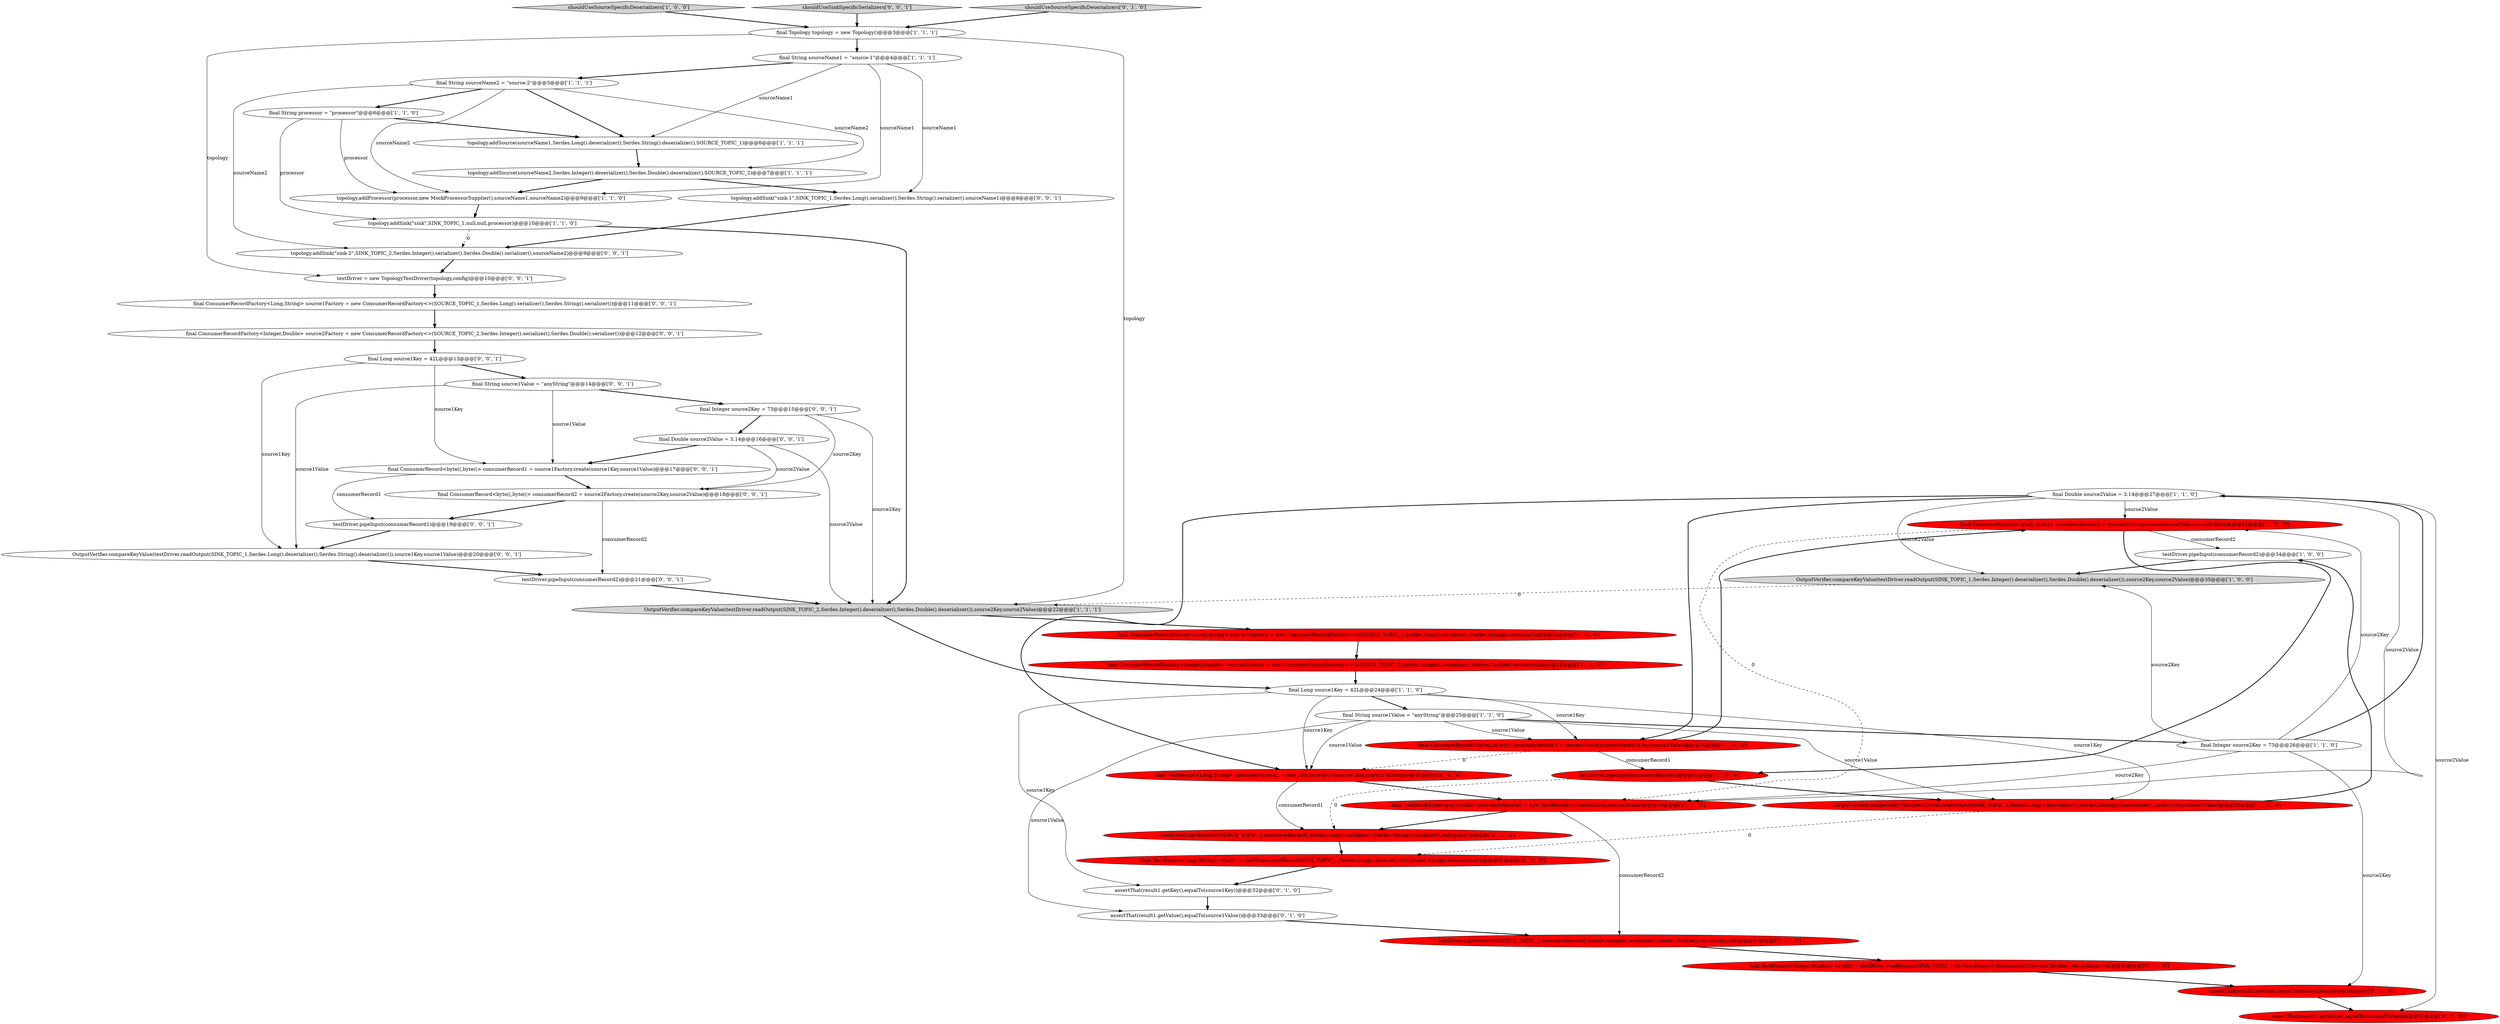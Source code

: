 digraph {
25 [style = filled, label = "assertThat(result1.getValue(),equalTo(source1Value))@@@33@@@['0', '1', '0']", fillcolor = white, shape = ellipse image = "AAA0AAABBB2BBB"];
37 [style = filled, label = "final Long source1Key = 42L@@@13@@@['0', '0', '1']", fillcolor = white, shape = ellipse image = "AAA0AAABBB3BBB"];
1 [style = filled, label = "final String sourceName1 = \"source-1\"@@@4@@@['1', '1', '1']", fillcolor = white, shape = ellipse image = "AAA0AAABBB1BBB"];
0 [style = filled, label = "final ConsumerRecord<byte((,byte((> consumerRecord2 = source2Factory.create(source2Key,source2Value)@@@31@@@['1', '0', '0']", fillcolor = red, shape = ellipse image = "AAA1AAABBB1BBB"];
27 [style = filled, label = "assertThat(result1.getKey(),equalTo(source1Key))@@@32@@@['0', '1', '0']", fillcolor = white, shape = ellipse image = "AAA0AAABBB2BBB"];
36 [style = filled, label = "testDriver.pipeInput(consumerRecord1)@@@19@@@['0', '0', '1']", fillcolor = white, shape = ellipse image = "AAA0AAABBB3BBB"];
38 [style = filled, label = "final Integer source2Key = 73@@@15@@@['0', '0', '1']", fillcolor = white, shape = ellipse image = "AAA0AAABBB3BBB"];
40 [style = filled, label = "final String source1Value = \"anyString\"@@@14@@@['0', '0', '1']", fillcolor = white, shape = ellipse image = "AAA0AAABBB3BBB"];
33 [style = filled, label = "final ConsumerRecordFactory<Long,String> source1Factory = new ConsumerRecordFactory<>(SOURCE_TOPIC_1,Serdes.Long().serializer(),Serdes.String().serializer())@@@11@@@['0', '0', '1']", fillcolor = white, shape = ellipse image = "AAA0AAABBB3BBB"];
12 [style = filled, label = "shouldUseSourceSpecificDeserializers['1', '0', '0']", fillcolor = lightgray, shape = diamond image = "AAA0AAABBB1BBB"];
34 [style = filled, label = "shouldUseSinkSpecificSerializers['0', '0', '1']", fillcolor = lightgray, shape = diamond image = "AAA0AAABBB3BBB"];
23 [style = filled, label = "final TestRecord<Integer,Double> result2 = testDriver.readRecord(SINK_TOPIC_1,Serdes.Integer().deserializer(),Serdes.Double().deserializer())@@@35@@@['0', '1', '0']", fillcolor = red, shape = ellipse image = "AAA1AAABBB2BBB"];
45 [style = filled, label = "OutputVerifier.compareKeyValue(testDriver.readOutput(SINK_TOPIC_1,Serdes.Long().deserializer(),Serdes.String().deserializer()),source1Key,source1Value)@@@20@@@['0', '0', '1']", fillcolor = white, shape = ellipse image = "AAA0AAABBB3BBB"];
10 [style = filled, label = "final Topology topology = new Topology()@@@3@@@['1', '1', '1']", fillcolor = white, shape = ellipse image = "AAA0AAABBB1BBB"];
42 [style = filled, label = "topology.addSink(\"sink-2\",SINK_TOPIC_2,Serdes.Integer().serializer(),Serdes.Double().serializer(),sourceName2)@@@9@@@['0', '0', '1']", fillcolor = white, shape = ellipse image = "AAA0AAABBB3BBB"];
4 [style = filled, label = "final String source1Value = \"anyString\"@@@25@@@['1', '1', '0']", fillcolor = white, shape = ellipse image = "AAA0AAABBB1BBB"];
11 [style = filled, label = "testDriver.pipeInput(consumerRecord2)@@@34@@@['1', '0', '0']", fillcolor = white, shape = ellipse image = "AAA0AAABBB1BBB"];
5 [style = filled, label = "testDriver.pipeInput(consumerRecord1)@@@32@@@['1', '0', '0']", fillcolor = red, shape = ellipse image = "AAA1AAABBB1BBB"];
8 [style = filled, label = "final Long source1Key = 42L@@@24@@@['1', '1', '0']", fillcolor = white, shape = ellipse image = "AAA0AAABBB1BBB"];
13 [style = filled, label = "topology.addSource(sourceName1,Serdes.Long().deserializer(),Serdes.String().deserializer(),SOURCE_TOPIC_1)@@@6@@@['1', '1', '1']", fillcolor = white, shape = ellipse image = "AAA0AAABBB1BBB"];
35 [style = filled, label = "final ConsumerRecordFactory<Integer,Double> source2Factory = new ConsumerRecordFactory<>(SOURCE_TOPIC_2,Serdes.Integer().serializer(),Serdes.Double().serializer())@@@12@@@['0', '0', '1']", fillcolor = white, shape = ellipse image = "AAA0AAABBB3BBB"];
16 [style = filled, label = "final ConsumerRecordFactory<Integer,Double> source2Factory = new ConsumerRecordFactory<>(SOURCE_TOPIC_2,Serdes.Integer().serializer(),Serdes.Double().serializer())@@@25@@@['1', '0', '0']", fillcolor = red, shape = ellipse image = "AAA1AAABBB1BBB"];
24 [style = filled, label = "final TestRecord<Long,String> result1 = testDriver.readRecord(SINK_TOPIC_1,Serdes.Long().deserializer(),Serdes.String().deserializer())@@@31@@@['0', '1', '0']", fillcolor = red, shape = ellipse image = "AAA1AAABBB2BBB"];
31 [style = filled, label = "testDriver.pipeRecord(SOURCE_TOPIC_1,consumerRecord1,Serdes.Long().serializer(),Serdes.String().serializer(),null)@@@30@@@['0', '1', '0']", fillcolor = red, shape = ellipse image = "AAA1AAABBB2BBB"];
28 [style = filled, label = "assertThat(result2.getValue(),equalTo(source2Value))@@@37@@@['0', '1', '0']", fillcolor = red, shape = ellipse image = "AAA1AAABBB2BBB"];
17 [style = filled, label = "OutputVerifier.compareKeyValue(testDriver.readOutput(SINK_TOPIC_1,Serdes.Long().deserializer(),Serdes.String().deserializer()),source1Key,source1Value)@@@33@@@['1', '0', '0']", fillcolor = red, shape = ellipse image = "AAA1AAABBB1BBB"];
41 [style = filled, label = "testDriver.pipeInput(consumerRecord2)@@@21@@@['0', '0', '1']", fillcolor = white, shape = ellipse image = "AAA0AAABBB3BBB"];
22 [style = filled, label = "final TestRecord<Integer,Double> consumerRecord2 = new TestRecord<>(source2Key,source2Value)@@@29@@@['0', '1', '0']", fillcolor = red, shape = ellipse image = "AAA1AAABBB2BBB"];
26 [style = filled, label = "testDriver.pipeRecord(SOURCE_TOPIC_2,consumerRecord2,Serdes.Integer().serializer(),Serdes.Double().serializer(),null)@@@34@@@['0', '1', '0']", fillcolor = red, shape = ellipse image = "AAA1AAABBB2BBB"];
14 [style = filled, label = "OutputVerifier.compareKeyValue(testDriver.readOutput(SINK_TOPIC_1,Serdes.Integer().deserializer(),Serdes.Double().deserializer()),source2Key,source2Value)@@@35@@@['1', '0', '0']", fillcolor = lightgray, shape = ellipse image = "AAA0AAABBB1BBB"];
19 [style = filled, label = "final Integer source2Key = 73@@@26@@@['1', '1', '0']", fillcolor = white, shape = ellipse image = "AAA0AAABBB1BBB"];
20 [style = filled, label = "final ConsumerRecordFactory<Long,String> source1Factory = new ConsumerRecordFactory<>(SOURCE_TOPIC_1,Serdes.Long().serializer(),Serdes.String().serializer())@@@24@@@['1', '0', '0']", fillcolor = red, shape = ellipse image = "AAA1AAABBB1BBB"];
21 [style = filled, label = "final String sourceName2 = \"source-2\"@@@5@@@['1', '1', '1']", fillcolor = white, shape = ellipse image = "AAA0AAABBB1BBB"];
2 [style = filled, label = "topology.addSource(sourceName2,Serdes.Integer().deserializer(),Serdes.Double().deserializer(),SOURCE_TOPIC_2)@@@7@@@['1', '1', '1']", fillcolor = white, shape = ellipse image = "AAA0AAABBB1BBB"];
15 [style = filled, label = "final String processor = \"processor\"@@@6@@@['1', '1', '0']", fillcolor = white, shape = ellipse image = "AAA0AAABBB1BBB"];
18 [style = filled, label = "topology.addProcessor(processor,new MockProcessorSupplier(),sourceName1,sourceName2)@@@9@@@['1', '1', '0']", fillcolor = white, shape = ellipse image = "AAA0AAABBB1BBB"];
32 [style = filled, label = "final TestRecord<Long,String> consumerRecord1 = new TestRecord<>(source1Key,source1Value)@@@28@@@['0', '1', '0']", fillcolor = red, shape = ellipse image = "AAA1AAABBB2BBB"];
3 [style = filled, label = "OutputVerifier.compareKeyValue(testDriver.readOutput(SINK_TOPIC_2,Serdes.Integer().deserializer(),Serdes.Double().deserializer()),source2Key,source2Value)@@@22@@@['1', '1', '1']", fillcolor = lightgray, shape = ellipse image = "AAA0AAABBB1BBB"];
43 [style = filled, label = "final Double source2Value = 3.14@@@16@@@['0', '0', '1']", fillcolor = white, shape = ellipse image = "AAA0AAABBB3BBB"];
46 [style = filled, label = "final ConsumerRecord<byte((,byte((> consumerRecord1 = source1Factory.create(source1Key,source1Value)@@@17@@@['0', '0', '1']", fillcolor = white, shape = ellipse image = "AAA0AAABBB3BBB"];
47 [style = filled, label = "final ConsumerRecord<byte((,byte((> consumerRecord2 = source2Factory.create(source2Key,source2Value)@@@18@@@['0', '0', '1']", fillcolor = white, shape = ellipse image = "AAA0AAABBB3BBB"];
6 [style = filled, label = "topology.addSink(\"sink\",SINK_TOPIC_1,null,null,processor)@@@10@@@['1', '1', '0']", fillcolor = white, shape = ellipse image = "AAA0AAABBB1BBB"];
7 [style = filled, label = "final Double source2Value = 3.14@@@27@@@['1', '1', '0']", fillcolor = white, shape = ellipse image = "AAA0AAABBB1BBB"];
9 [style = filled, label = "final ConsumerRecord<byte((,byte((> consumerRecord1 = source1Factory.create(source1Key,source1Value)@@@30@@@['1', '0', '0']", fillcolor = red, shape = ellipse image = "AAA1AAABBB1BBB"];
29 [style = filled, label = "assertThat(result2.getKey(),equalTo(source2Key))@@@36@@@['0', '1', '0']", fillcolor = red, shape = ellipse image = "AAA1AAABBB2BBB"];
39 [style = filled, label = "topology.addSink(\"sink-1\",SINK_TOPIC_1,Serdes.Long().serializer(),Serdes.String().serializer(),sourceName1)@@@8@@@['0', '0', '1']", fillcolor = white, shape = ellipse image = "AAA0AAABBB3BBB"];
44 [style = filled, label = "testDriver = new TopologyTestDriver(topology,config)@@@10@@@['0', '0', '1']", fillcolor = white, shape = ellipse image = "AAA0AAABBB3BBB"];
30 [style = filled, label = "shouldUseSourceSpecificDeserializers['0', '1', '0']", fillcolor = lightgray, shape = diamond image = "AAA0AAABBB2BBB"];
6->3 [style = bold, label=""];
7->32 [style = bold, label=""];
32->22 [style = bold, label=""];
19->0 [style = solid, label="source2Key"];
8->27 [style = solid, label="source1Key"];
11->14 [style = bold, label=""];
17->24 [style = dashed, label="0"];
14->3 [style = dashed, label="0"];
21->15 [style = bold, label=""];
40->38 [style = bold, label=""];
15->6 [style = solid, label="processor"];
7->14 [style = solid, label="source2Value"];
23->29 [style = bold, label=""];
7->9 [style = bold, label=""];
7->0 [style = solid, label="source2Value"];
21->2 [style = solid, label="sourceName2"];
10->3 [style = solid, label="topology"];
12->10 [style = bold, label=""];
42->44 [style = bold, label=""];
20->16 [style = bold, label=""];
35->37 [style = bold, label=""];
1->21 [style = bold, label=""];
1->18 [style = solid, label="sourceName1"];
40->45 [style = solid, label="source1Value"];
32->31 [style = solid, label="consumerRecord1"];
19->29 [style = solid, label="source2Key"];
8->4 [style = bold, label=""];
38->47 [style = solid, label="source2Key"];
8->17 [style = solid, label="source1Key"];
24->27 [style = bold, label=""];
27->25 [style = bold, label=""];
21->13 [style = bold, label=""];
45->41 [style = bold, label=""];
15->13 [style = bold, label=""];
43->47 [style = solid, label="source2Value"];
1->13 [style = solid, label="sourceName1"];
22->26 [style = solid, label="consumerRecord2"];
15->18 [style = solid, label="processor"];
4->19 [style = bold, label=""];
2->18 [style = bold, label=""];
6->42 [style = dashed, label="0"];
5->17 [style = bold, label=""];
43->46 [style = bold, label=""];
19->14 [style = solid, label="source2Key"];
47->41 [style = solid, label="consumerRecord2"];
2->39 [style = bold, label=""];
4->9 [style = solid, label="source1Value"];
25->26 [style = bold, label=""];
8->9 [style = solid, label="source1Key"];
30->10 [style = bold, label=""];
9->5 [style = solid, label="consumerRecord1"];
10->1 [style = bold, label=""];
39->42 [style = bold, label=""];
47->36 [style = bold, label=""];
16->8 [style = bold, label=""];
4->32 [style = solid, label="source1Value"];
31->24 [style = bold, label=""];
46->36 [style = solid, label="consumerRecord1"];
44->33 [style = bold, label=""];
9->32 [style = dashed, label="0"];
40->46 [style = solid, label="source1Value"];
21->18 [style = solid, label="sourceName2"];
21->42 [style = solid, label="sourceName2"];
10->44 [style = solid, label="topology"];
18->6 [style = bold, label=""];
3->8 [style = bold, label=""];
5->31 [style = dashed, label="0"];
19->22 [style = solid, label="source2Key"];
38->43 [style = bold, label=""];
0->5 [style = bold, label=""];
13->2 [style = bold, label=""];
38->3 [style = solid, label="source2Key"];
4->25 [style = solid, label="source1Value"];
33->35 [style = bold, label=""];
1->39 [style = solid, label="sourceName1"];
9->0 [style = bold, label=""];
41->3 [style = bold, label=""];
0->11 [style = solid, label="consumerRecord2"];
7->28 [style = solid, label="source2Value"];
22->31 [style = bold, label=""];
46->47 [style = bold, label=""];
34->10 [style = bold, label=""];
37->45 [style = solid, label="source1Key"];
0->22 [style = dashed, label="0"];
4->17 [style = solid, label="source1Value"];
7->22 [style = solid, label="source2Value"];
29->28 [style = bold, label=""];
3->20 [style = bold, label=""];
26->23 [style = bold, label=""];
8->32 [style = solid, label="source1Key"];
36->45 [style = bold, label=""];
43->3 [style = solid, label="source2Value"];
19->7 [style = bold, label=""];
37->46 [style = solid, label="source1Key"];
37->40 [style = bold, label=""];
17->11 [style = bold, label=""];
}
